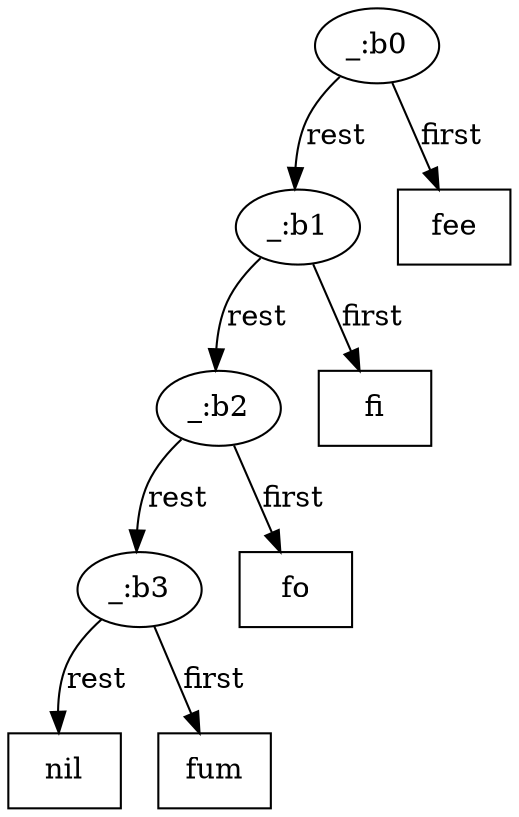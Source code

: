 digraph G {
  "_:b0" [pos="0,1.5!"];
  "_:b1" [pos="1.5,1.5!"];
  "_:b2" [pos="3,1.5!"];
  "_:b3" [pos="4.5,1.5!"];
  "nil" [shape=rect pos="6,1.5!"];

  fee [shape=rect pos="0,0!"];
  fi [shape=rect pos="1.5,0!"];
  fo [shape=rect pos="3,0!"];
  fum [shape=rect pos="4.5,0!"];

  "_:b0" -> fee [label="first "];
  "_:b1" -> fi  [label="first "];
  "_:b2" -> fo  [label="first "];
  "_:b3" -> fum [label="first "];

  "_:b0" -> "_:b1" [label="rest    "];
  "_:b1" -> "_:b2" [label="rest    "];
  "_:b2" -> "_:b3" [label="rest    "];
  "_:b3" -> "nil" [label="rest    "];
}